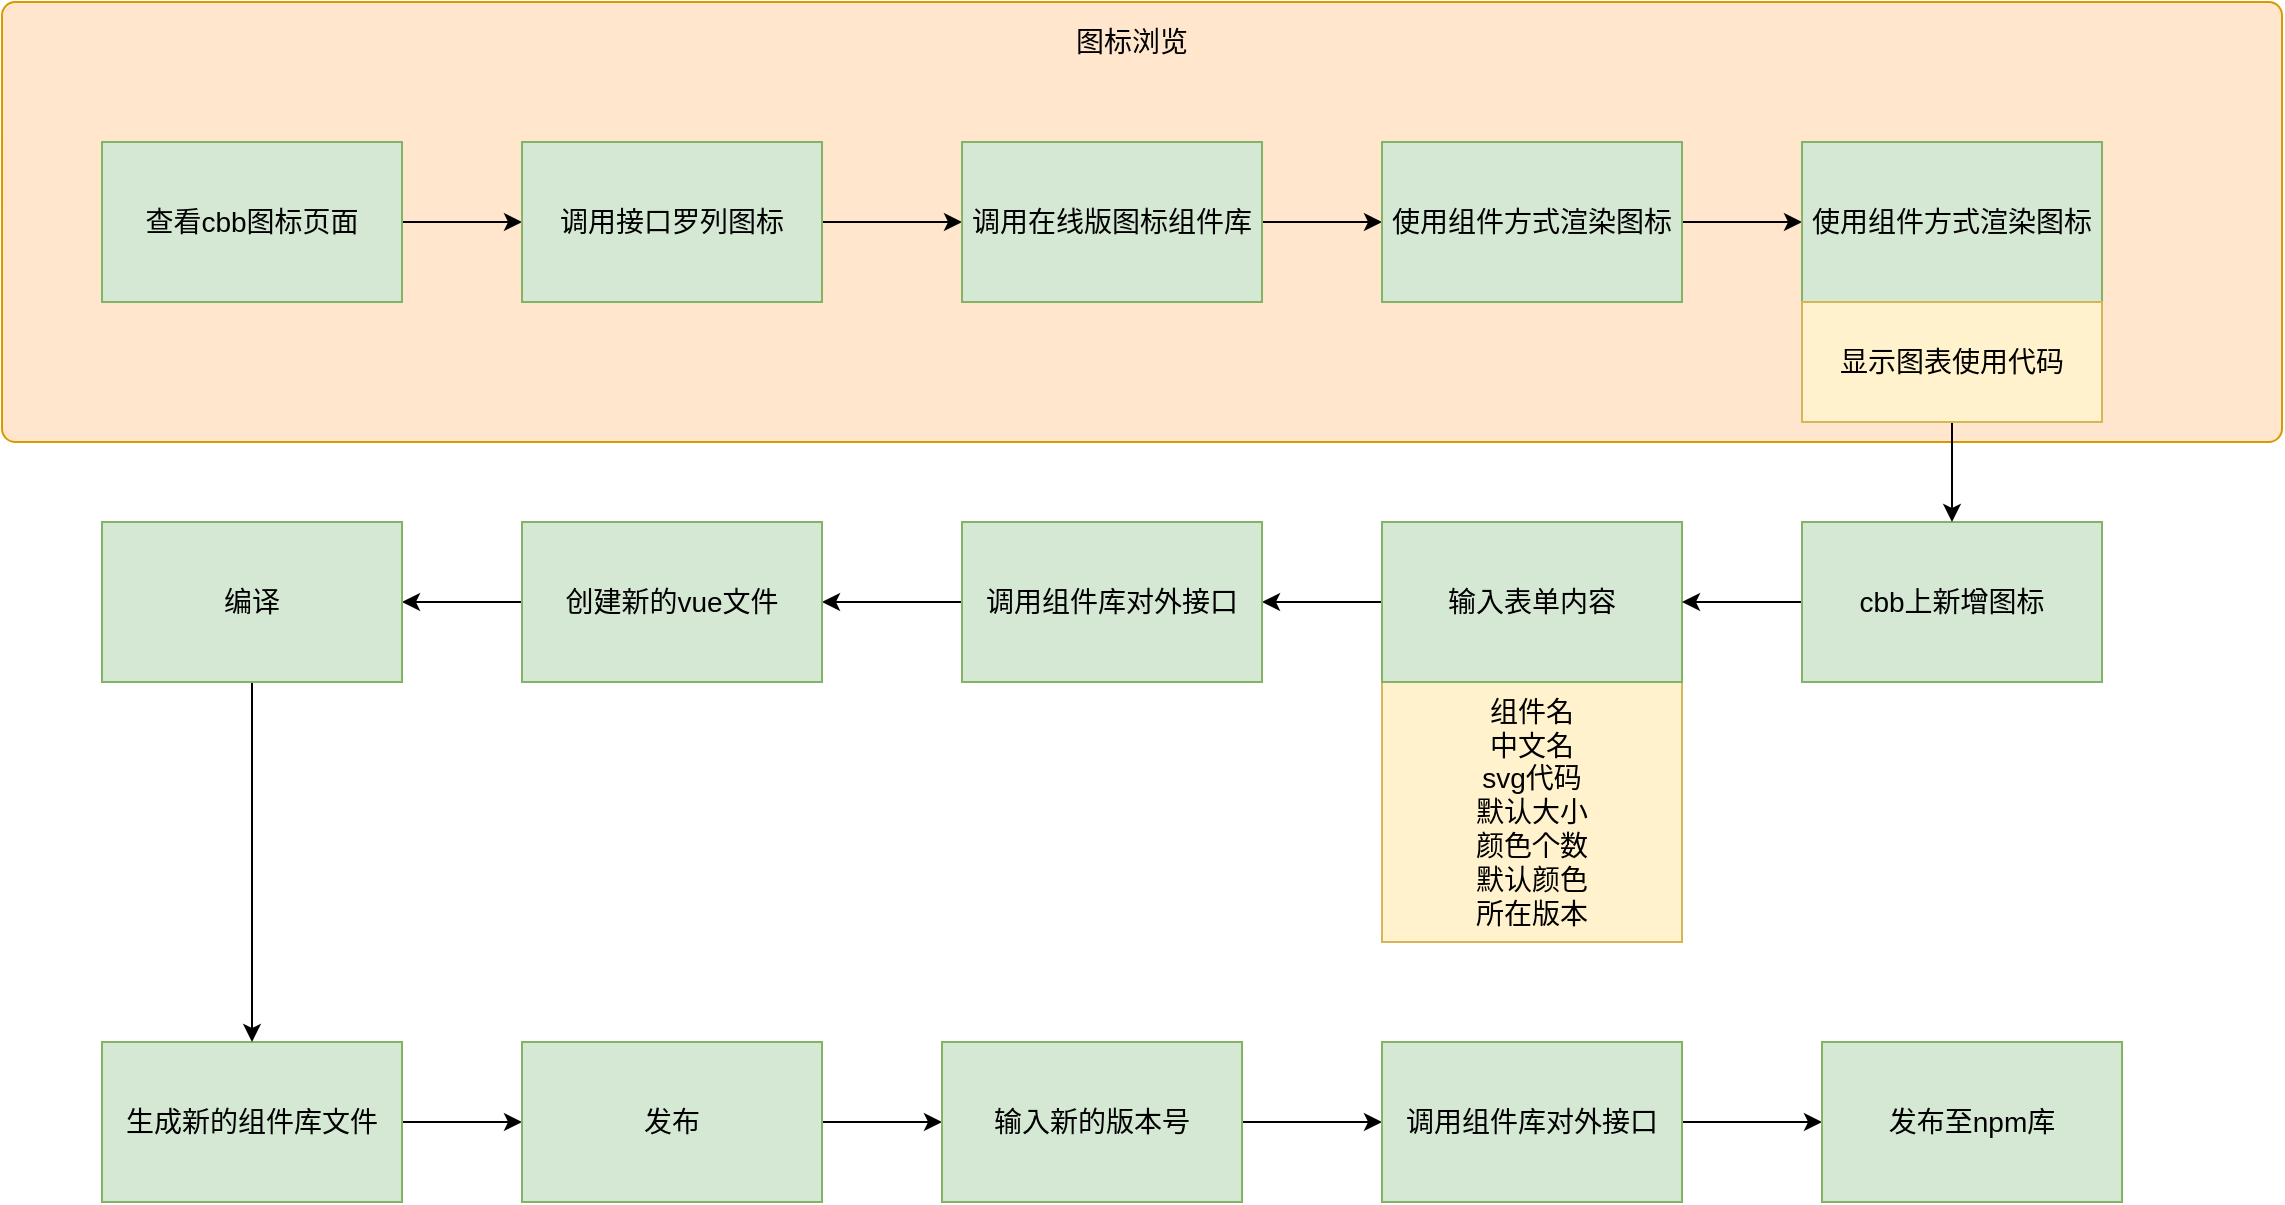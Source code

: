 <mxfile version="14.6.11" type="github">
  <diagram id="onAJnXxT8Nkg-IWg8Pun" name="第 1 页">
    <mxGraphModel dx="1422" dy="762" grid="1" gridSize="10" guides="1" tooltips="1" connect="1" arrows="1" fold="1" page="1" pageScale="1" pageWidth="827" pageHeight="1169" math="0" shadow="0">
      <root>
        <mxCell id="0" />
        <mxCell id="1" parent="0" />
        <mxCell id="DTWknUlmrkSnQhSk17Vn-35" value="" style="rounded=1;whiteSpace=wrap;html=1;fontSize=14;fillColor=#ffe6cc;strokeColor=#d79b00;arcSize=3;" vertex="1" parent="1">
          <mxGeometry x="30" y="80" width="1140" height="220" as="geometry" />
        </mxCell>
        <mxCell id="DTWknUlmrkSnQhSk17Vn-20" value="" style="edgeStyle=orthogonalEdgeStyle;rounded=0;orthogonalLoop=1;jettySize=auto;html=1;fontSize=14;" edge="1" parent="1" source="DTWknUlmrkSnQhSk17Vn-1" target="DTWknUlmrkSnQhSk17Vn-5">
          <mxGeometry relative="1" as="geometry" />
        </mxCell>
        <mxCell id="DTWknUlmrkSnQhSk17Vn-1" value="查看cbb图标页面" style="rounded=0;whiteSpace=wrap;html=1;fillColor=#d5e8d4;strokeColor=#82b366;fontSize=14;" vertex="1" parent="1">
          <mxGeometry x="80" y="150" width="150" height="80" as="geometry" />
        </mxCell>
        <mxCell id="DTWknUlmrkSnQhSk17Vn-2" value="组件名&lt;br style=&quot;font-size: 14px;&quot;&gt;中文名&lt;br style=&quot;font-size: 14px;&quot;&gt;svg代码&lt;br style=&quot;font-size: 14px;&quot;&gt;默认大小&lt;br style=&quot;font-size: 14px;&quot;&gt;颜色个数&lt;br style=&quot;font-size: 14px;&quot;&gt;默认颜色&lt;br style=&quot;font-size: 14px;&quot;&gt;所在版本" style="rounded=0;whiteSpace=wrap;html=1;fontSize=14;fillColor=#fff2cc;strokeColor=#d6b656;" vertex="1" parent="1">
          <mxGeometry x="720" y="420" width="150" height="130" as="geometry" />
        </mxCell>
        <mxCell id="DTWknUlmrkSnQhSk17Vn-22" value="" style="edgeStyle=orthogonalEdgeStyle;rounded=0;orthogonalLoop=1;jettySize=auto;html=1;fontSize=14;" edge="1" parent="1" source="DTWknUlmrkSnQhSk17Vn-5" target="DTWknUlmrkSnQhSk17Vn-6">
          <mxGeometry relative="1" as="geometry" />
        </mxCell>
        <mxCell id="DTWknUlmrkSnQhSk17Vn-5" value="&lt;font style=&quot;font-size: 14px&quot;&gt;调用接口罗列图标&lt;/font&gt;" style="rounded=0;whiteSpace=wrap;html=1;fillColor=#d5e8d4;strokeColor=#82b366;" vertex="1" parent="1">
          <mxGeometry x="290" y="150" width="150" height="80" as="geometry" />
        </mxCell>
        <mxCell id="DTWknUlmrkSnQhSk17Vn-23" value="" style="edgeStyle=orthogonalEdgeStyle;rounded=0;orthogonalLoop=1;jettySize=auto;html=1;fontSize=14;" edge="1" parent="1" source="DTWknUlmrkSnQhSk17Vn-6" target="DTWknUlmrkSnQhSk17Vn-7">
          <mxGeometry relative="1" as="geometry" />
        </mxCell>
        <mxCell id="DTWknUlmrkSnQhSk17Vn-6" value="&lt;span style=&quot;font-size: 14px&quot;&gt;调用在线版图标组件库&lt;/span&gt;" style="rounded=0;whiteSpace=wrap;html=1;fillColor=#d5e8d4;strokeColor=#82b366;" vertex="1" parent="1">
          <mxGeometry x="510" y="150" width="150" height="80" as="geometry" />
        </mxCell>
        <mxCell id="DTWknUlmrkSnQhSk17Vn-24" value="" style="edgeStyle=orthogonalEdgeStyle;rounded=0;orthogonalLoop=1;jettySize=auto;html=1;fontSize=14;" edge="1" parent="1" source="DTWknUlmrkSnQhSk17Vn-7" target="DTWknUlmrkSnQhSk17Vn-8">
          <mxGeometry relative="1" as="geometry" />
        </mxCell>
        <mxCell id="DTWknUlmrkSnQhSk17Vn-7" value="&lt;span style=&quot;font-size: 14px&quot;&gt;使用组件方式渲染图标&lt;/span&gt;" style="rounded=0;whiteSpace=wrap;html=1;fillColor=#d5e8d4;strokeColor=#82b366;" vertex="1" parent="1">
          <mxGeometry x="720" y="150" width="150" height="80" as="geometry" />
        </mxCell>
        <mxCell id="DTWknUlmrkSnQhSk17Vn-8" value="&lt;span style=&quot;font-size: 14px&quot;&gt;使用组件方式渲染图标&lt;/span&gt;" style="rounded=0;whiteSpace=wrap;html=1;fillColor=#d5e8d4;strokeColor=#82b366;" vertex="1" parent="1">
          <mxGeometry x="930" y="150" width="150" height="80" as="geometry" />
        </mxCell>
        <mxCell id="DTWknUlmrkSnQhSk17Vn-27" value="" style="edgeStyle=orthogonalEdgeStyle;rounded=0;orthogonalLoop=1;jettySize=auto;html=1;fontSize=14;" edge="1" parent="1" source="DTWknUlmrkSnQhSk17Vn-9" target="DTWknUlmrkSnQhSk17Vn-11">
          <mxGeometry relative="1" as="geometry" />
        </mxCell>
        <mxCell id="DTWknUlmrkSnQhSk17Vn-9" value="&lt;span style=&quot;font-size: 14px&quot;&gt;输入表单内容&lt;/span&gt;" style="rounded=0;whiteSpace=wrap;html=1;fillColor=#d5e8d4;strokeColor=#82b366;" vertex="1" parent="1">
          <mxGeometry x="720" y="340" width="150" height="80" as="geometry" />
        </mxCell>
        <mxCell id="DTWknUlmrkSnQhSk17Vn-26" value="" style="edgeStyle=orthogonalEdgeStyle;rounded=0;orthogonalLoop=1;jettySize=auto;html=1;fontSize=14;" edge="1" parent="1" source="DTWknUlmrkSnQhSk17Vn-10" target="DTWknUlmrkSnQhSk17Vn-9">
          <mxGeometry relative="1" as="geometry" />
        </mxCell>
        <mxCell id="DTWknUlmrkSnQhSk17Vn-10" value="&lt;span style=&quot;font-size: 14px&quot;&gt;cbb上新增图标&lt;/span&gt;" style="rounded=0;whiteSpace=wrap;html=1;fillColor=#d5e8d4;strokeColor=#82b366;" vertex="1" parent="1">
          <mxGeometry x="930" y="340" width="150" height="80" as="geometry" />
        </mxCell>
        <mxCell id="DTWknUlmrkSnQhSk17Vn-28" value="" style="edgeStyle=orthogonalEdgeStyle;rounded=0;orthogonalLoop=1;jettySize=auto;html=1;fontSize=14;" edge="1" parent="1" source="DTWknUlmrkSnQhSk17Vn-11" target="DTWknUlmrkSnQhSk17Vn-12">
          <mxGeometry relative="1" as="geometry" />
        </mxCell>
        <mxCell id="DTWknUlmrkSnQhSk17Vn-11" value="&lt;span style=&quot;font-size: 14px&quot;&gt;调用组件库对外接口&lt;/span&gt;" style="rounded=0;whiteSpace=wrap;html=1;fillColor=#d5e8d4;strokeColor=#82b366;" vertex="1" parent="1">
          <mxGeometry x="510" y="340" width="150" height="80" as="geometry" />
        </mxCell>
        <mxCell id="DTWknUlmrkSnQhSk17Vn-29" value="" style="edgeStyle=orthogonalEdgeStyle;rounded=0;orthogonalLoop=1;jettySize=auto;html=1;fontSize=14;" edge="1" parent="1" source="DTWknUlmrkSnQhSk17Vn-12" target="DTWknUlmrkSnQhSk17Vn-14">
          <mxGeometry relative="1" as="geometry" />
        </mxCell>
        <mxCell id="DTWknUlmrkSnQhSk17Vn-12" value="&lt;span style=&quot;font-size: 14px&quot;&gt;创建新的vue文件&lt;/span&gt;" style="rounded=0;whiteSpace=wrap;html=1;fillColor=#d5e8d4;strokeColor=#82b366;" vertex="1" parent="1">
          <mxGeometry x="290" y="340" width="150" height="80" as="geometry" />
        </mxCell>
        <mxCell id="DTWknUlmrkSnQhSk17Vn-31" value="" style="edgeStyle=orthogonalEdgeStyle;rounded=0;orthogonalLoop=1;jettySize=auto;html=1;fontSize=14;" edge="1" parent="1" source="DTWknUlmrkSnQhSk17Vn-13" target="DTWknUlmrkSnQhSk17Vn-16">
          <mxGeometry relative="1" as="geometry" />
        </mxCell>
        <mxCell id="DTWknUlmrkSnQhSk17Vn-13" value="&lt;span style=&quot;font-size: 14px&quot;&gt;生成新的组件库文件&lt;/span&gt;" style="rounded=0;whiteSpace=wrap;html=1;fillColor=#d5e8d4;strokeColor=#82b366;" vertex="1" parent="1">
          <mxGeometry x="80" y="600" width="150" height="80" as="geometry" />
        </mxCell>
        <mxCell id="DTWknUlmrkSnQhSk17Vn-30" value="" style="edgeStyle=orthogonalEdgeStyle;rounded=0;orthogonalLoop=1;jettySize=auto;html=1;fontSize=14;" edge="1" parent="1" source="DTWknUlmrkSnQhSk17Vn-14" target="DTWknUlmrkSnQhSk17Vn-13">
          <mxGeometry relative="1" as="geometry" />
        </mxCell>
        <mxCell id="DTWknUlmrkSnQhSk17Vn-14" value="&lt;span style=&quot;font-size: 14px&quot;&gt;编译&lt;/span&gt;" style="rounded=0;whiteSpace=wrap;html=1;fillColor=#d5e8d4;strokeColor=#82b366;" vertex="1" parent="1">
          <mxGeometry x="80" y="340" width="150" height="80" as="geometry" />
        </mxCell>
        <mxCell id="DTWknUlmrkSnQhSk17Vn-32" value="" style="edgeStyle=orthogonalEdgeStyle;rounded=0;orthogonalLoop=1;jettySize=auto;html=1;fontSize=14;" edge="1" parent="1" source="DTWknUlmrkSnQhSk17Vn-16" target="DTWknUlmrkSnQhSk17Vn-17">
          <mxGeometry relative="1" as="geometry" />
        </mxCell>
        <mxCell id="DTWknUlmrkSnQhSk17Vn-16" value="&lt;span style=&quot;font-size: 14px&quot;&gt;发布&lt;/span&gt;" style="rounded=0;whiteSpace=wrap;html=1;fillColor=#d5e8d4;strokeColor=#82b366;" vertex="1" parent="1">
          <mxGeometry x="290" y="600" width="150" height="80" as="geometry" />
        </mxCell>
        <mxCell id="DTWknUlmrkSnQhSk17Vn-33" value="" style="edgeStyle=orthogonalEdgeStyle;rounded=0;orthogonalLoop=1;jettySize=auto;html=1;fontSize=14;" edge="1" parent="1" source="DTWknUlmrkSnQhSk17Vn-17" target="DTWknUlmrkSnQhSk17Vn-18">
          <mxGeometry relative="1" as="geometry" />
        </mxCell>
        <mxCell id="DTWknUlmrkSnQhSk17Vn-17" value="&lt;span style=&quot;font-size: 14px&quot;&gt;输入新的版本号&lt;/span&gt;" style="rounded=0;whiteSpace=wrap;html=1;fillColor=#d5e8d4;strokeColor=#82b366;" vertex="1" parent="1">
          <mxGeometry x="500" y="600" width="150" height="80" as="geometry" />
        </mxCell>
        <mxCell id="DTWknUlmrkSnQhSk17Vn-34" value="" style="edgeStyle=orthogonalEdgeStyle;rounded=0;orthogonalLoop=1;jettySize=auto;html=1;fontSize=14;" edge="1" parent="1" source="DTWknUlmrkSnQhSk17Vn-18" target="DTWknUlmrkSnQhSk17Vn-19">
          <mxGeometry relative="1" as="geometry" />
        </mxCell>
        <mxCell id="DTWknUlmrkSnQhSk17Vn-18" value="&lt;span style=&quot;font-size: 14px&quot;&gt;调用组件库对外接口&lt;/span&gt;" style="rounded=0;whiteSpace=wrap;html=1;fillColor=#d5e8d4;strokeColor=#82b366;" vertex="1" parent="1">
          <mxGeometry x="720" y="600" width="150" height="80" as="geometry" />
        </mxCell>
        <mxCell id="DTWknUlmrkSnQhSk17Vn-19" value="&lt;span style=&quot;font-size: 14px&quot;&gt;发布至npm库&lt;/span&gt;" style="rounded=0;whiteSpace=wrap;html=1;fillColor=#d5e8d4;strokeColor=#82b366;" vertex="1" parent="1">
          <mxGeometry x="940" y="600" width="150" height="80" as="geometry" />
        </mxCell>
        <mxCell id="DTWknUlmrkSnQhSk17Vn-36" value="图标浏览" style="text;html=1;strokeColor=none;fillColor=none;align=center;verticalAlign=middle;whiteSpace=wrap;rounded=0;fontSize=14;" vertex="1" parent="1">
          <mxGeometry x="530" y="90" width="130" height="20" as="geometry" />
        </mxCell>
        <mxCell id="DTWknUlmrkSnQhSk17Vn-39" value="" style="edgeStyle=orthogonalEdgeStyle;rounded=0;orthogonalLoop=1;jettySize=auto;html=1;fontSize=14;" edge="1" parent="1" source="DTWknUlmrkSnQhSk17Vn-37" target="DTWknUlmrkSnQhSk17Vn-10">
          <mxGeometry relative="1" as="geometry" />
        </mxCell>
        <mxCell id="DTWknUlmrkSnQhSk17Vn-37" value="显示图表使用代码" style="rounded=0;whiteSpace=wrap;html=1;fontSize=14;fillColor=#fff2cc;strokeColor=#d6b656;" vertex="1" parent="1">
          <mxGeometry x="930" y="230" width="150" height="60" as="geometry" />
        </mxCell>
      </root>
    </mxGraphModel>
  </diagram>
</mxfile>
